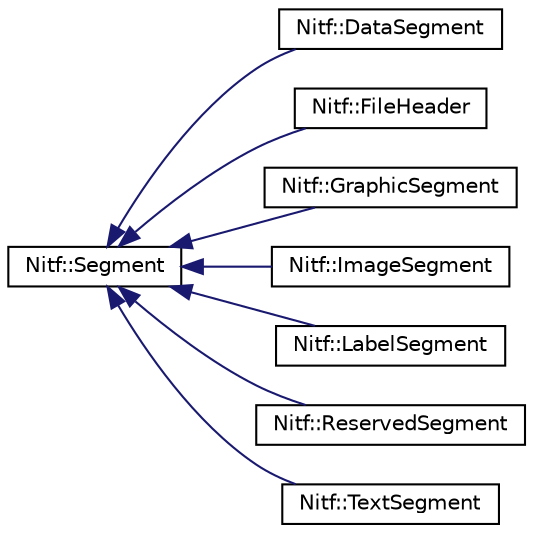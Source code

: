 digraph "Graphical Class Hierarchy"
{
  bgcolor="transparent";
  edge [fontname="Helvetica",fontsize="10",labelfontname="Helvetica",labelfontsize="10"];
  node [fontname="Helvetica",fontsize="10",shape=record];
  rankdir="LR";
  Node1 [label="Nitf::Segment",height=0.2,width=0.4,color="black",URL="$a00121.html",tooltip="base class for segment data in an NITF file "];
  Node1 -> Node2 [dir="back",color="midnightblue",fontsize="10",style="solid",fontname="Helvetica"];
  Node2 [label="Nitf::DataSegment",height=0.2,width=0.4,color="black",URL="$a00024.html",tooltip="represents a data segment in an existing NITF file "];
  Node1 -> Node3 [dir="back",color="midnightblue",fontsize="10",style="solid",fontname="Helvetica"];
  Node3 [label="Nitf::FileHeader",height=0.2,width=0.4,color="black",URL="$a00025.html",tooltip="represents the file header properties of a NITF file "];
  Node1 -> Node4 [dir="back",color="midnightblue",fontsize="10",style="solid",fontname="Helvetica"];
  Node4 [label="Nitf::GraphicSegment",height=0.2,width=0.4,color="black",URL="$a00028.html",tooltip="represents a graphic segment in an existing NITF file "];
  Node1 -> Node5 [dir="back",color="midnightblue",fontsize="10",style="solid",fontname="Helvetica"];
  Node5 [label="Nitf::ImageSegment",height=0.2,width=0.4,color="black",URL="$a00030.html",tooltip="represents a image segment in an existing NITF file "];
  Node1 -> Node6 [dir="back",color="midnightblue",fontsize="10",style="solid",fontname="Helvetica"];
  Node6 [label="Nitf::LabelSegment",height=0.2,width=0.4,color="black",URL="$a00035.html",tooltip="represents a label segment in an existing NITF file "];
  Node1 -> Node7 [dir="back",color="midnightblue",fontsize="10",style="solid",fontname="Helvetica"];
  Node7 [label="Nitf::ReservedSegment",height=0.2,width=0.4,color="black",URL="$a00118.html",tooltip="represents a Reserved segment in an NITF file "];
  Node1 -> Node8 [dir="back",color="midnightblue",fontsize="10",style="solid",fontname="Helvetica"];
  Node8 [label="Nitf::TextSegment",height=0.2,width=0.4,color="black",URL="$a00122.html",tooltip="represents a text segment in an NITF file "];
}
